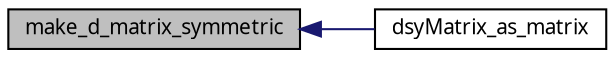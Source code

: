 digraph G
{
  edge [fontname="FreeSans.ttf",fontsize=10,labelfontname="FreeSans.ttf",labelfontsize=10];
  node [fontname="FreeSans.ttf",fontsize=10,shape=record];
  rankdir=LR;
  Node1 [label="make_d_matrix_symmetric",height=0.2,width=0.4,color="black", fillcolor="grey75", style="filled" fontcolor="black"];
  Node1 -> Node2 [dir=back,color="midnightblue",fontsize=10,style="solid",fontname="FreeSans.ttf"];
  Node2 [label="dsyMatrix_as_matrix",height=0.2,width=0.4,color="black", fillcolor="white", style="filled",URL="$dsyMatrix_8h.html#4dccdf6fd104976ee07468b09735e62b"];
}
